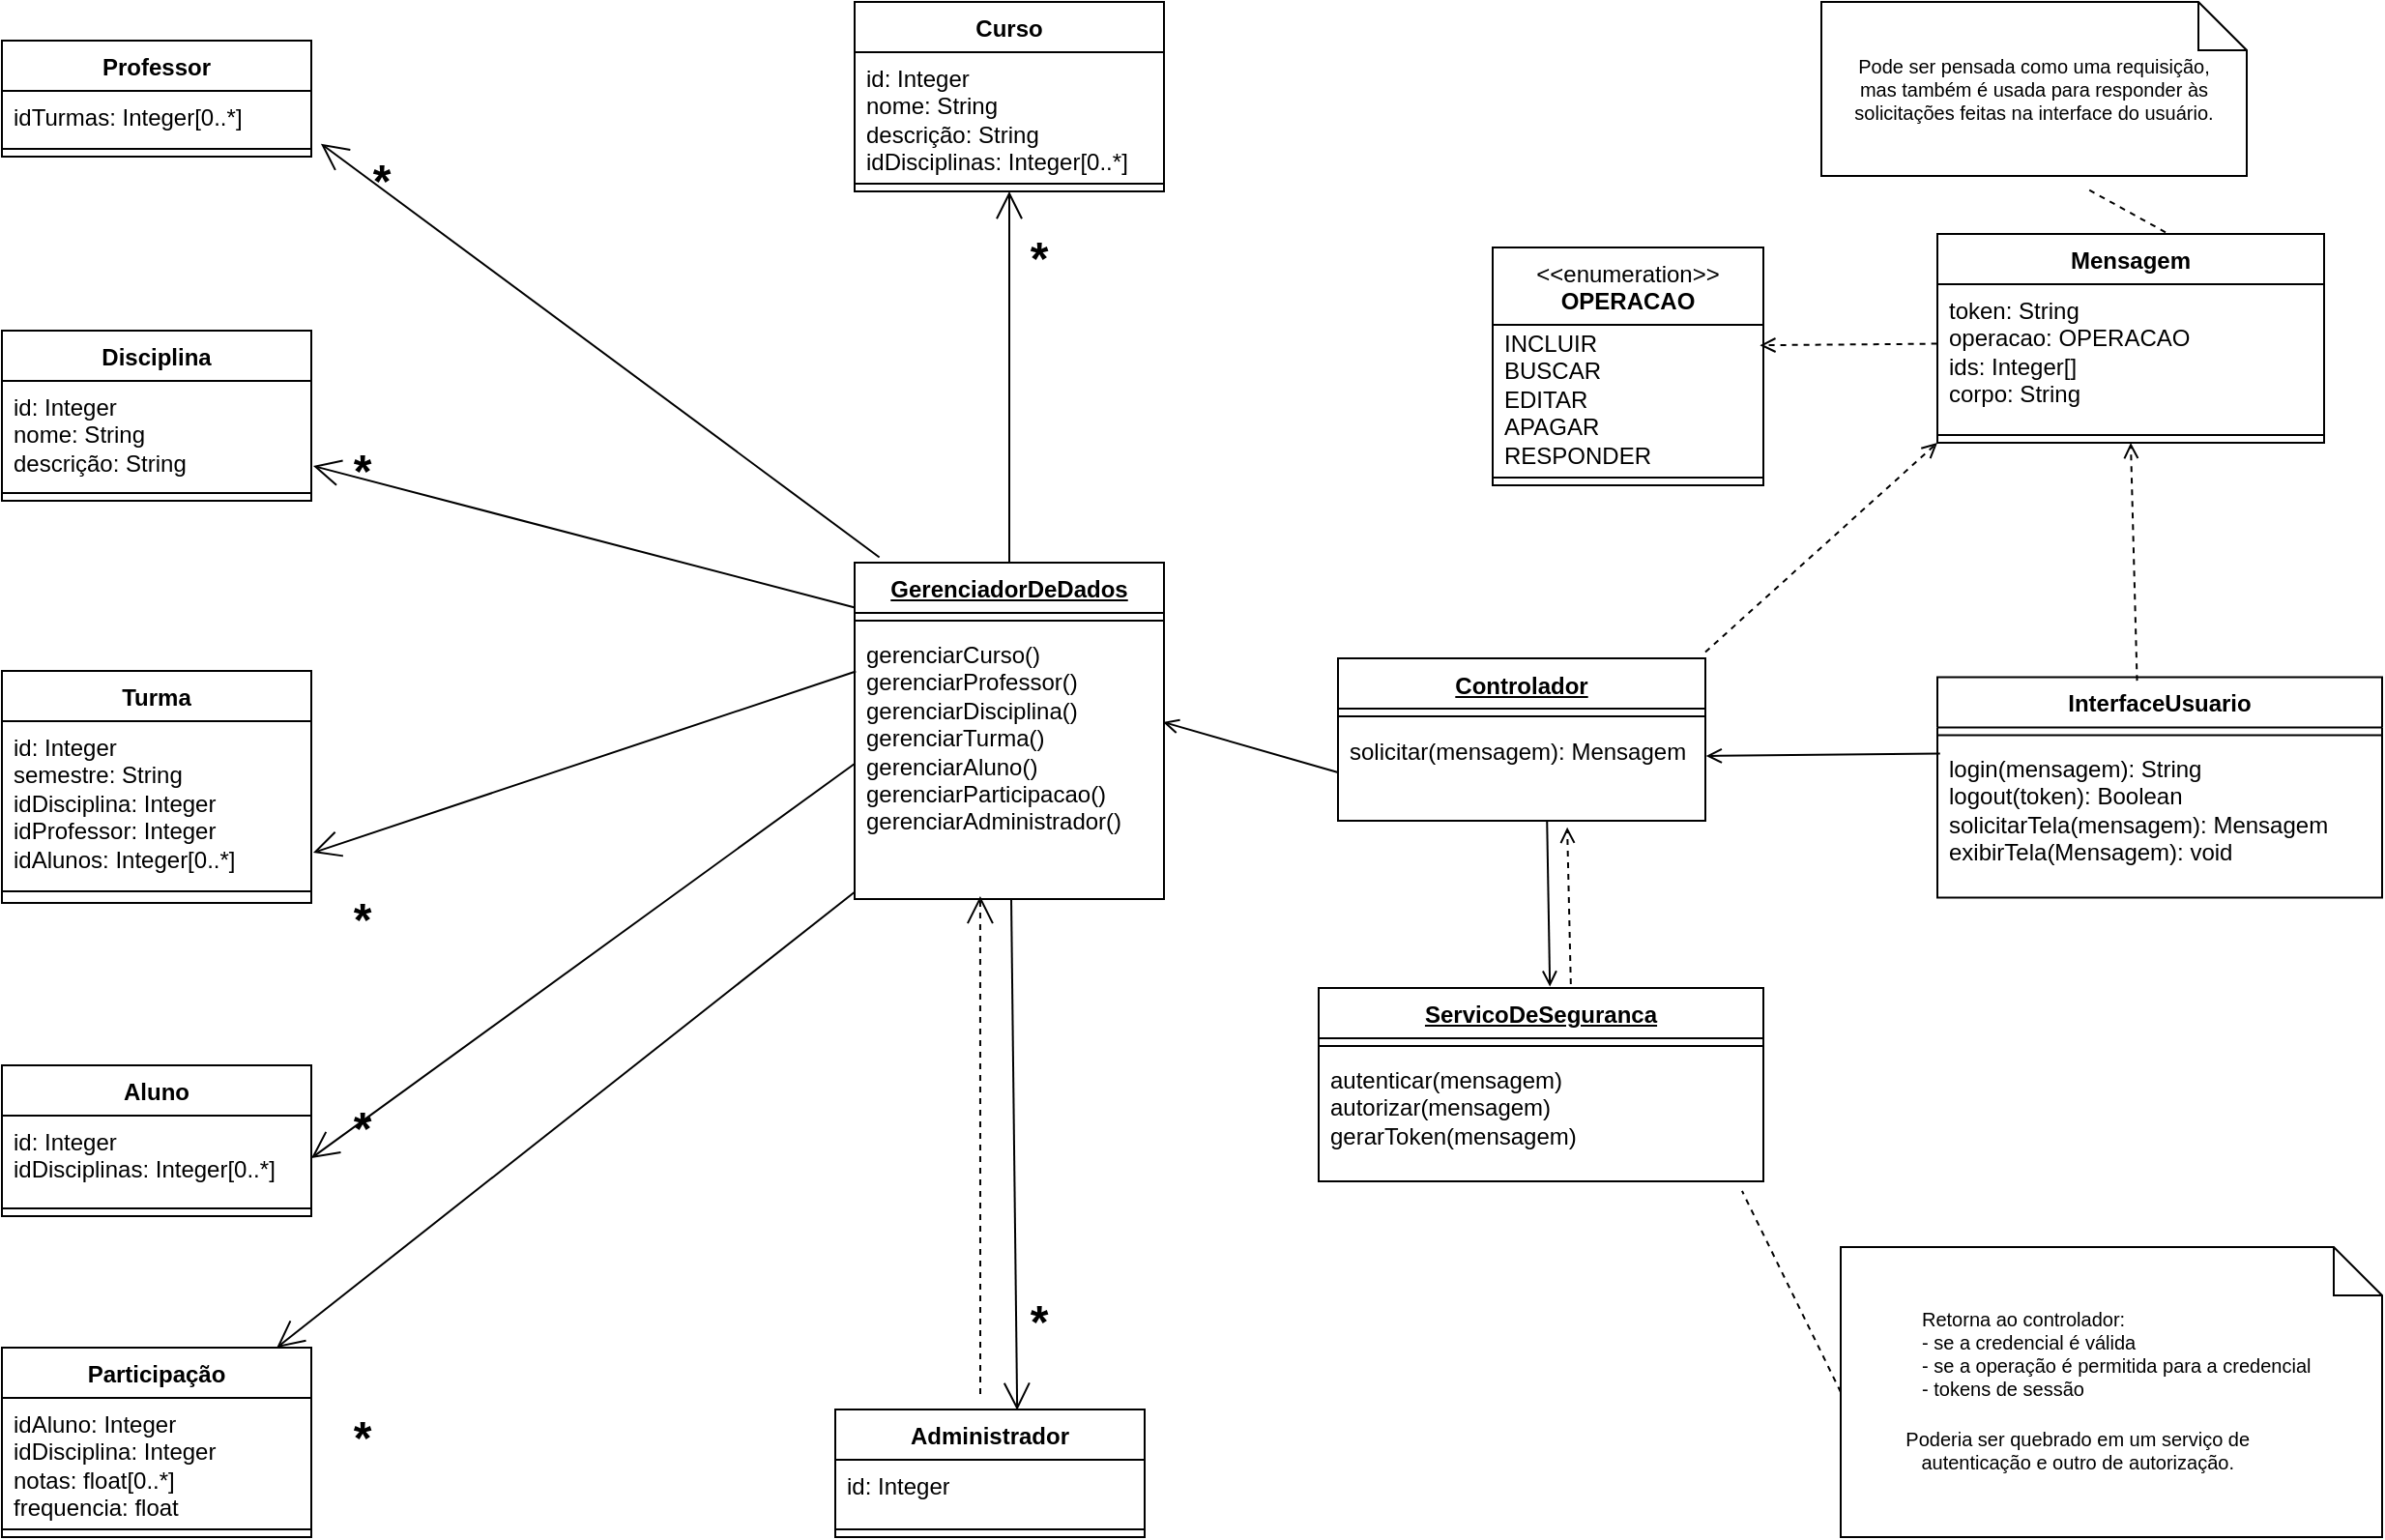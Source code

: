 <mxfile version="23.1.5" type="device">
  <diagram name="Página-1" id="evqLYOdlQefZDWV36I06">
    <mxGraphModel dx="2442" dy="2509" grid="1" gridSize="10" guides="1" tooltips="1" connect="1" arrows="1" fold="1" page="0" pageScale="1" pageWidth="827" pageHeight="1169" math="0" shadow="0">
      <root>
        <mxCell id="0" />
        <mxCell id="1" parent="0" />
        <mxCell id="RMKO6kotr09HRD4WkbEx-7" value="" style="endArrow=open;endFill=1;endSize=12;html=1;rounded=0;entryX=1.031;entryY=0.333;entryDx=0;entryDy=0;entryPerimeter=0;exitX=0.08;exitY=-0.016;exitDx=0;exitDy=0;exitPerimeter=0;" parent="1" source="RMKO6kotr09HRD4WkbEx-42" edge="1">
          <mxGeometry width="160" relative="1" as="geometry">
            <mxPoint x="-368.206" y="-887" as="sourcePoint" />
            <mxPoint x="-466.04" y="-1376.68" as="targetPoint" />
          </mxGeometry>
        </mxCell>
        <mxCell id="RMKO6kotr09HRD4WkbEx-8" value="" style="endArrow=open;endFill=1;endSize=12;html=1;rounded=0;exitX=0.019;exitY=-0.077;exitDx=0;exitDy=0;exitPerimeter=0;" parent="1" edge="1">
          <mxGeometry width="160" relative="1" as="geometry">
            <mxPoint x="-186.96" y="-1136.002" as="sourcePoint" />
            <mxPoint x="-470" y="-1210" as="targetPoint" />
          </mxGeometry>
        </mxCell>
        <mxCell id="RMKO6kotr09HRD4WkbEx-9" value="" style="endArrow=open;endFill=1;endSize=12;html=1;rounded=0;entryX=1;entryY=0.5;entryDx=0;entryDy=0;exitX=0;exitY=0.5;exitDx=0;exitDy=0;" parent="1" source="RMKO6kotr09HRD4WkbEx-45" target="RMKO6kotr09HRD4WkbEx-39" edge="1">
          <mxGeometry width="160" relative="1" as="geometry">
            <mxPoint x="-550" y="-753.306" as="sourcePoint" />
            <mxPoint x="-340" y="-750" as="targetPoint" />
          </mxGeometry>
        </mxCell>
        <mxCell id="RMKO6kotr09HRD4WkbEx-10" value="" style="endArrow=open;endFill=1;endSize=12;html=1;rounded=0;exitX=0.004;exitY=0.159;exitDx=0;exitDy=0;exitPerimeter=0;" parent="1" source="RMKO6kotr09HRD4WkbEx-45" edge="1">
          <mxGeometry width="160" relative="1" as="geometry">
            <mxPoint x="-200" y="-950" as="sourcePoint" />
            <mxPoint x="-470" y="-1010" as="targetPoint" />
          </mxGeometry>
        </mxCell>
        <mxCell id="RMKO6kotr09HRD4WkbEx-18" value="Administrador" style="swimlane;fontStyle=1;align=center;verticalAlign=top;childLayout=stackLayout;horizontal=1;startSize=26;horizontalStack=0;resizeParent=1;resizeParentMax=0;resizeLast=0;collapsible=1;marginBottom=0;whiteSpace=wrap;html=1;" parent="1" vertex="1">
          <mxGeometry x="-200" y="-722" width="160" height="66" as="geometry" />
        </mxCell>
        <mxCell id="RMKO6kotr09HRD4WkbEx-19" value="id: Integer" style="text;strokeColor=none;fillColor=none;align=left;verticalAlign=top;spacingLeft=4;spacingRight=4;overflow=hidden;rotatable=0;points=[[0,0.5],[1,0.5]];portConstraint=eastwest;whiteSpace=wrap;html=1;" parent="RMKO6kotr09HRD4WkbEx-18" vertex="1">
          <mxGeometry y="26" width="160" height="32" as="geometry" />
        </mxCell>
        <mxCell id="RMKO6kotr09HRD4WkbEx-20" value="" style="line;strokeWidth=1;fillColor=none;align=left;verticalAlign=middle;spacingTop=-1;spacingLeft=3;spacingRight=3;rotatable=0;labelPosition=right;points=[];portConstraint=eastwest;strokeColor=inherit;" parent="RMKO6kotr09HRD4WkbEx-18" vertex="1">
          <mxGeometry y="58" width="160" height="8" as="geometry" />
        </mxCell>
        <mxCell id="RMKO6kotr09HRD4WkbEx-22" value="InterfaceUsuario" style="swimlane;fontStyle=1;align=center;verticalAlign=top;childLayout=stackLayout;horizontal=1;startSize=26;horizontalStack=0;resizeParent=1;resizeParentMax=0;resizeLast=0;collapsible=1;marginBottom=0;whiteSpace=wrap;html=1;" parent="1" vertex="1">
          <mxGeometry x="370" y="-1100.75" width="230" height="114" as="geometry" />
        </mxCell>
        <mxCell id="RMKO6kotr09HRD4WkbEx-24" value="" style="line;strokeWidth=1;fillColor=none;align=left;verticalAlign=middle;spacingTop=-1;spacingLeft=3;spacingRight=3;rotatable=0;labelPosition=right;points=[];portConstraint=eastwest;strokeColor=inherit;" parent="RMKO6kotr09HRD4WkbEx-22" vertex="1">
          <mxGeometry y="26" width="230" height="8" as="geometry" />
        </mxCell>
        <mxCell id="RMKO6kotr09HRD4WkbEx-25" value="login(mensagem): String&lt;br&gt;logout(token): Boolean&lt;br&gt;solicitarTela(mensagem): Mensagem&lt;br&gt;exibirTela(Mensagem): void" style="text;strokeColor=none;fillColor=none;align=left;verticalAlign=top;spacingLeft=4;spacingRight=4;overflow=hidden;rotatable=0;points=[[0,0.5],[1,0.5]];portConstraint=eastwest;whiteSpace=wrap;html=1;" parent="RMKO6kotr09HRD4WkbEx-22" vertex="1">
          <mxGeometry y="34" width="230" height="80" as="geometry" />
        </mxCell>
        <mxCell id="RMKO6kotr09HRD4WkbEx-26" value="Professor" style="swimlane;fontStyle=1;align=center;verticalAlign=top;childLayout=stackLayout;horizontal=1;startSize=26;horizontalStack=0;resizeParent=1;resizeParentMax=0;resizeLast=0;collapsible=1;marginBottom=0;whiteSpace=wrap;html=1;" parent="1" vertex="1">
          <mxGeometry x="-631" y="-1430" width="160" height="60" as="geometry" />
        </mxCell>
        <mxCell id="RMKO6kotr09HRD4WkbEx-27" value="idTurmas: Integer[0..*]" style="text;strokeColor=none;fillColor=none;align=left;verticalAlign=top;spacingLeft=4;spacingRight=4;overflow=hidden;rotatable=0;points=[[0,0.5],[1,0.5]];portConstraint=eastwest;whiteSpace=wrap;html=1;" parent="RMKO6kotr09HRD4WkbEx-26" vertex="1">
          <mxGeometry y="26" width="160" height="26" as="geometry" />
        </mxCell>
        <mxCell id="RMKO6kotr09HRD4WkbEx-28" value="" style="line;strokeWidth=1;fillColor=none;align=left;verticalAlign=middle;spacingTop=-1;spacingLeft=3;spacingRight=3;rotatable=0;labelPosition=right;points=[];portConstraint=eastwest;strokeColor=inherit;" parent="RMKO6kotr09HRD4WkbEx-26" vertex="1">
          <mxGeometry y="52" width="160" height="8" as="geometry" />
        </mxCell>
        <mxCell id="RMKO6kotr09HRD4WkbEx-30" value="Disciplina" style="swimlane;fontStyle=1;align=center;verticalAlign=top;childLayout=stackLayout;horizontal=1;startSize=26;horizontalStack=0;resizeParent=1;resizeParentMax=0;resizeLast=0;collapsible=1;marginBottom=0;whiteSpace=wrap;html=1;" parent="1" vertex="1">
          <mxGeometry x="-631" y="-1280" width="160" height="88" as="geometry" />
        </mxCell>
        <mxCell id="RMKO6kotr09HRD4WkbEx-31" value="id: Integer&lt;div&gt;nome: String&lt;/div&gt;descrição: String" style="text;strokeColor=none;fillColor=none;align=left;verticalAlign=top;spacingLeft=4;spacingRight=4;overflow=hidden;rotatable=0;points=[[0,0.5],[1,0.5]];portConstraint=eastwest;whiteSpace=wrap;html=1;" parent="RMKO6kotr09HRD4WkbEx-30" vertex="1">
          <mxGeometry y="26" width="160" height="54" as="geometry" />
        </mxCell>
        <mxCell id="RMKO6kotr09HRD4WkbEx-32" value="" style="line;strokeWidth=1;fillColor=none;align=left;verticalAlign=middle;spacingTop=-1;spacingLeft=3;spacingRight=3;rotatable=0;labelPosition=right;points=[];portConstraint=eastwest;strokeColor=inherit;" parent="RMKO6kotr09HRD4WkbEx-30" vertex="1">
          <mxGeometry y="80" width="160" height="8" as="geometry" />
        </mxCell>
        <mxCell id="RMKO6kotr09HRD4WkbEx-34" value="Turma" style="swimlane;fontStyle=1;align=center;verticalAlign=top;childLayout=stackLayout;horizontal=1;startSize=26;horizontalStack=0;resizeParent=1;resizeParentMax=0;resizeLast=0;collapsible=1;marginBottom=0;whiteSpace=wrap;html=1;" parent="1" vertex="1">
          <mxGeometry x="-631" y="-1104" width="160" height="120" as="geometry" />
        </mxCell>
        <mxCell id="RMKO6kotr09HRD4WkbEx-35" value="&lt;div&gt;id: Integer&lt;/div&gt;&lt;div&gt;semestre: String&lt;br&gt;&lt;/div&gt;&lt;div&gt;idDisciplina: Integer&lt;/div&gt;&lt;div&gt;idProfessor: Integer&lt;/div&gt;&lt;div&gt;idAlunos: Integer[0..*]&lt;/div&gt;" style="text;strokeColor=none;fillColor=none;align=left;verticalAlign=top;spacingLeft=4;spacingRight=4;overflow=hidden;rotatable=0;points=[[0,0.5],[1,0.5]];portConstraint=eastwest;whiteSpace=wrap;html=1;" parent="RMKO6kotr09HRD4WkbEx-34" vertex="1">
          <mxGeometry y="26" width="160" height="84" as="geometry" />
        </mxCell>
        <mxCell id="RMKO6kotr09HRD4WkbEx-36" value="" style="line;strokeWidth=1;fillColor=none;align=left;verticalAlign=middle;spacingTop=-1;spacingLeft=3;spacingRight=3;rotatable=0;labelPosition=right;points=[];portConstraint=eastwest;strokeColor=inherit;" parent="RMKO6kotr09HRD4WkbEx-34" vertex="1">
          <mxGeometry y="110" width="160" height="8" as="geometry" />
        </mxCell>
        <mxCell id="RMKO6kotr09HRD4WkbEx-37" value="&lt;div&gt;&lt;br&gt;&lt;/div&gt;" style="text;strokeColor=none;fillColor=none;align=left;verticalAlign=top;spacingLeft=4;spacingRight=4;overflow=hidden;rotatable=0;points=[[0,0.5],[1,0.5]];portConstraint=eastwest;whiteSpace=wrap;html=1;" parent="RMKO6kotr09HRD4WkbEx-34" vertex="1">
          <mxGeometry y="118" width="160" height="2" as="geometry" />
        </mxCell>
        <mxCell id="RMKO6kotr09HRD4WkbEx-38" value="Aluno" style="swimlane;fontStyle=1;align=center;verticalAlign=top;childLayout=stackLayout;horizontal=1;startSize=26;horizontalStack=0;resizeParent=1;resizeParentMax=0;resizeLast=0;collapsible=1;marginBottom=0;whiteSpace=wrap;html=1;" parent="1" vertex="1">
          <mxGeometry x="-631" y="-900" width="160" height="78" as="geometry" />
        </mxCell>
        <mxCell id="RMKO6kotr09HRD4WkbEx-39" value="&lt;div&gt;id: Integer&lt;/div&gt;&lt;div&gt;idDisciplinas: Integer[0..*]&lt;br&gt;&lt;/div&gt;" style="text;strokeColor=none;fillColor=none;align=left;verticalAlign=top;spacingLeft=4;spacingRight=4;overflow=hidden;rotatable=0;points=[[0,0.5],[1,0.5]];portConstraint=eastwest;whiteSpace=wrap;html=1;" parent="RMKO6kotr09HRD4WkbEx-38" vertex="1">
          <mxGeometry y="26" width="160" height="44" as="geometry" />
        </mxCell>
        <mxCell id="RMKO6kotr09HRD4WkbEx-40" value="" style="line;strokeWidth=1;fillColor=none;align=left;verticalAlign=middle;spacingTop=-1;spacingLeft=3;spacingRight=3;rotatable=0;labelPosition=right;points=[];portConstraint=eastwest;strokeColor=inherit;" parent="RMKO6kotr09HRD4WkbEx-38" vertex="1">
          <mxGeometry y="70" width="160" height="8" as="geometry" />
        </mxCell>
        <mxCell id="RMKO6kotr09HRD4WkbEx-42" value="&lt;u&gt;GerenciadorDeDados&lt;/u&gt;" style="swimlane;fontStyle=1;align=center;verticalAlign=top;childLayout=stackLayout;horizontal=1;startSize=26;horizontalStack=0;resizeParent=1;resizeParentMax=0;resizeLast=0;collapsible=1;marginBottom=0;whiteSpace=wrap;html=1;" parent="1" vertex="1">
          <mxGeometry x="-190" y="-1160" width="160" height="174" as="geometry" />
        </mxCell>
        <mxCell id="RMKO6kotr09HRD4WkbEx-44" value="" style="line;strokeWidth=1;fillColor=none;align=left;verticalAlign=middle;spacingTop=-1;spacingLeft=3;spacingRight=3;rotatable=0;labelPosition=right;points=[];portConstraint=eastwest;strokeColor=inherit;" parent="RMKO6kotr09HRD4WkbEx-42" vertex="1">
          <mxGeometry y="26" width="160" height="8" as="geometry" />
        </mxCell>
        <mxCell id="RMKO6kotr09HRD4WkbEx-45" value="gerenciarCurso()&lt;br&gt;&lt;div&gt;gerenciarProfessor()&lt;/div&gt;&lt;div&gt;gerenciarDisciplina()&lt;br&gt;&lt;/div&gt;&lt;div&gt;gerenciarTurma()&lt;/div&gt;&lt;div&gt;gerenciarAluno()&lt;/div&gt;&lt;div&gt;gerenciarParticipacao()&lt;/div&gt;&lt;div&gt;gerenciarAdministrador()&lt;/div&gt;&lt;div&gt;&lt;br&gt;&lt;/div&gt;" style="text;strokeColor=none;fillColor=none;align=left;verticalAlign=top;spacingLeft=4;spacingRight=4;overflow=hidden;rotatable=0;points=[[0,0.5],[1,0.5]];portConstraint=eastwest;whiteSpace=wrap;html=1;" parent="RMKO6kotr09HRD4WkbEx-42" vertex="1">
          <mxGeometry y="34" width="160" height="140" as="geometry" />
        </mxCell>
        <mxCell id="RMKO6kotr09HRD4WkbEx-46" value="Curso" style="swimlane;fontStyle=1;align=center;verticalAlign=top;childLayout=stackLayout;horizontal=1;startSize=26;horizontalStack=0;resizeParent=1;resizeParentMax=0;resizeLast=0;collapsible=1;marginBottom=0;whiteSpace=wrap;html=1;" parent="1" vertex="1">
          <mxGeometry x="-190" y="-1450" width="160" height="98" as="geometry" />
        </mxCell>
        <mxCell id="RMKO6kotr09HRD4WkbEx-47" value="&lt;div&gt;id: Integer&lt;/div&gt;&lt;div&gt;nome: String&lt;/div&gt;&lt;div&gt;descrição: String&lt;br&gt;&lt;/div&gt;&lt;div&gt;idDisciplinas: Integer[0..*]&lt;/div&gt;" style="text;strokeColor=none;fillColor=none;align=left;verticalAlign=top;spacingLeft=4;spacingRight=4;overflow=hidden;rotatable=0;points=[[0,0.5],[1,0.5]];portConstraint=eastwest;whiteSpace=wrap;html=1;" parent="RMKO6kotr09HRD4WkbEx-46" vertex="1">
          <mxGeometry y="26" width="160" height="64" as="geometry" />
        </mxCell>
        <mxCell id="RMKO6kotr09HRD4WkbEx-48" value="" style="line;strokeWidth=1;fillColor=none;align=left;verticalAlign=middle;spacingTop=-1;spacingLeft=3;spacingRight=3;rotatable=0;labelPosition=right;points=[];portConstraint=eastwest;strokeColor=inherit;" parent="RMKO6kotr09HRD4WkbEx-46" vertex="1">
          <mxGeometry y="90" width="160" height="8" as="geometry" />
        </mxCell>
        <mxCell id="RMKO6kotr09HRD4WkbEx-51" value="" style="endArrow=open;endFill=1;endSize=12;html=1;rounded=0;" parent="1" source="RMKO6kotr09HRD4WkbEx-42" target="RMKO6kotr09HRD4WkbEx-46" edge="1">
          <mxGeometry width="160" relative="1" as="geometry">
            <mxPoint x="-531" y="-870" as="sourcePoint" />
            <mxPoint x="-419" y="-1040" as="targetPoint" />
          </mxGeometry>
        </mxCell>
        <mxCell id="RMKO6kotr09HRD4WkbEx-62" value="" style="endArrow=open;endFill=1;endSize=12;html=1;rounded=0;entryX=0.588;entryY=0.006;entryDx=0;entryDy=0;entryPerimeter=0;" parent="1" source="RMKO6kotr09HRD4WkbEx-42" target="RMKO6kotr09HRD4WkbEx-18" edge="1">
          <mxGeometry width="160" relative="1" as="geometry">
            <mxPoint x="-190" y="-710" as="sourcePoint" />
            <mxPoint x="-117" y="-746" as="targetPoint" />
          </mxGeometry>
        </mxCell>
        <mxCell id="RMKO6kotr09HRD4WkbEx-64" value="" style="endArrow=open;endSize=12;dashed=1;html=1;rounded=0;entryX=0.406;entryY=0.989;entryDx=0;entryDy=0;entryPerimeter=0;" parent="1" target="RMKO6kotr09HRD4WkbEx-45" edge="1">
          <mxGeometry width="160" relative="1" as="geometry">
            <mxPoint x="-125" y="-730" as="sourcePoint" />
            <mxPoint x="-532" y="-703" as="targetPoint" />
            <Array as="points" />
          </mxGeometry>
        </mxCell>
        <mxCell id="RMKO6kotr09HRD4WkbEx-67" value="Participação" style="swimlane;fontStyle=1;align=center;verticalAlign=top;childLayout=stackLayout;horizontal=1;startSize=26;horizontalStack=0;resizeParent=1;resizeParentMax=0;resizeLast=0;collapsible=1;marginBottom=0;whiteSpace=wrap;html=1;" parent="1" vertex="1">
          <mxGeometry x="-631" y="-754" width="160" height="98" as="geometry" />
        </mxCell>
        <mxCell id="RMKO6kotr09HRD4WkbEx-68" value="&lt;div&gt;idAluno: Integer&lt;/div&gt;&lt;div&gt;idDisciplina: Integer&lt;/div&gt;&lt;div&gt;notas: float[0..*]&lt;/div&gt;&lt;div&gt;frequencia: float&lt;br&gt;&lt;/div&gt;" style="text;strokeColor=none;fillColor=none;align=left;verticalAlign=top;spacingLeft=4;spacingRight=4;overflow=hidden;rotatable=0;points=[[0,0.5],[1,0.5]];portConstraint=eastwest;whiteSpace=wrap;html=1;" parent="RMKO6kotr09HRD4WkbEx-67" vertex="1">
          <mxGeometry y="26" width="160" height="64" as="geometry" />
        </mxCell>
        <mxCell id="RMKO6kotr09HRD4WkbEx-69" value="" style="line;strokeWidth=1;fillColor=none;align=left;verticalAlign=middle;spacingTop=-1;spacingLeft=3;spacingRight=3;rotatable=0;labelPosition=right;points=[];portConstraint=eastwest;strokeColor=inherit;" parent="RMKO6kotr09HRD4WkbEx-67" vertex="1">
          <mxGeometry y="90" width="160" height="8" as="geometry" />
        </mxCell>
        <mxCell id="RMKO6kotr09HRD4WkbEx-71" value="" style="endArrow=open;endFill=1;endSize=12;html=1;rounded=0;exitX=0.001;exitY=0.973;exitDx=0;exitDy=0;exitPerimeter=0;" parent="1" source="RMKO6kotr09HRD4WkbEx-45" target="RMKO6kotr09HRD4WkbEx-67" edge="1">
          <mxGeometry width="160" relative="1" as="geometry">
            <mxPoint x="-200" y="-974" as="sourcePoint" />
            <mxPoint x="-630" y="-956" as="targetPoint" />
          </mxGeometry>
        </mxCell>
        <mxCell id="RMKO6kotr09HRD4WkbEx-75" value="&lt;font style=&quot;font-size: 24px;&quot;&gt;*&lt;/font&gt;" style="text;align=center;fontStyle=1;verticalAlign=middle;spacingLeft=3;spacingRight=3;strokeColor=none;rotatable=0;points=[[0,0.5],[1,0.5]];portConstraint=eastwest;html=1;" parent="1" vertex="1">
          <mxGeometry x="-110" y="-1330" width="30" height="26" as="geometry" />
        </mxCell>
        <mxCell id="RMKO6kotr09HRD4WkbEx-76" value="&lt;font style=&quot;font-size: 24px;&quot;&gt;*&lt;/font&gt;" style="text;align=center;fontStyle=1;verticalAlign=middle;spacingLeft=3;spacingRight=3;strokeColor=none;rotatable=0;points=[[0,0.5],[1,0.5]];portConstraint=eastwest;html=1;" parent="1" vertex="1">
          <mxGeometry x="-450" y="-1370" width="30" height="26" as="geometry" />
        </mxCell>
        <mxCell id="RMKO6kotr09HRD4WkbEx-77" value="&lt;font style=&quot;font-size: 24px;&quot;&gt;*&lt;/font&gt;" style="text;align=center;fontStyle=1;verticalAlign=middle;spacingLeft=3;spacingRight=3;strokeColor=none;rotatable=0;points=[[0,0.5],[1,0.5]];portConstraint=eastwest;html=1;" parent="1" vertex="1">
          <mxGeometry x="-460" y="-1220" width="30" height="26" as="geometry" />
        </mxCell>
        <mxCell id="RMKO6kotr09HRD4WkbEx-78" value="&lt;font style=&quot;font-size: 24px;&quot;&gt;*&lt;/font&gt;" style="text;align=center;fontStyle=1;verticalAlign=middle;spacingLeft=3;spacingRight=3;strokeColor=none;rotatable=0;points=[[0,0.5],[1,0.5]];portConstraint=eastwest;html=1;" parent="1" vertex="1">
          <mxGeometry x="-460" y="-990" width="30" height="30" as="geometry" />
        </mxCell>
        <mxCell id="RMKO6kotr09HRD4WkbEx-79" value="&lt;font style=&quot;font-size: 24px;&quot;&gt;*&lt;/font&gt;" style="text;align=center;fontStyle=1;verticalAlign=middle;spacingLeft=3;spacingRight=3;strokeColor=none;rotatable=0;points=[[0,0.5],[1,0.5]];portConstraint=eastwest;html=1;" parent="1" vertex="1">
          <mxGeometry x="-460" y="-880" width="30" height="26" as="geometry" />
        </mxCell>
        <mxCell id="RMKO6kotr09HRD4WkbEx-80" value="&lt;font style=&quot;font-size: 24px;&quot;&gt;*&lt;/font&gt;" style="text;align=center;fontStyle=1;verticalAlign=middle;spacingLeft=3;spacingRight=3;strokeColor=none;rotatable=0;points=[[0,0.5],[1,0.5]];portConstraint=eastwest;html=1;" parent="1" vertex="1">
          <mxGeometry x="-460" y="-720" width="30" height="25" as="geometry" />
        </mxCell>
        <mxCell id="RMKO6kotr09HRD4WkbEx-81" value="&lt;font style=&quot;font-size: 24px;&quot;&gt;*&lt;/font&gt;" style="text;align=center;fontStyle=1;verticalAlign=middle;spacingLeft=3;spacingRight=3;strokeColor=none;rotatable=0;points=[[0,0.5],[1,0.5]];portConstraint=eastwest;html=1;" parent="1" vertex="1">
          <mxGeometry x="-110" y="-780" width="30" height="26" as="geometry" />
        </mxCell>
        <mxCell id="emz3BBwZMGsStCKL-ABv-24" value="&lt;u&gt;Controlador&lt;/u&gt;" style="swimlane;fontStyle=1;align=center;verticalAlign=top;childLayout=stackLayout;horizontal=1;startSize=26;horizontalStack=0;resizeParent=1;resizeParentMax=0;resizeLast=0;collapsible=1;marginBottom=0;whiteSpace=wrap;html=1;" vertex="1" parent="1">
          <mxGeometry x="60" y="-1110.5" width="190" height="84" as="geometry" />
        </mxCell>
        <mxCell id="emz3BBwZMGsStCKL-ABv-26" value="" style="line;strokeWidth=1;fillColor=none;align=left;verticalAlign=middle;spacingTop=-1;spacingLeft=3;spacingRight=3;rotatable=0;labelPosition=right;points=[];portConstraint=eastwest;strokeColor=inherit;" vertex="1" parent="emz3BBwZMGsStCKL-ABv-24">
          <mxGeometry y="26" width="190" height="8" as="geometry" />
        </mxCell>
        <mxCell id="emz3BBwZMGsStCKL-ABv-27" value="solicitar(mensagem): Mensagem" style="text;strokeColor=none;fillColor=none;align=left;verticalAlign=top;spacingLeft=4;spacingRight=4;overflow=hidden;rotatable=0;points=[[0,0.5],[1,0.5]];portConstraint=eastwest;whiteSpace=wrap;html=1;" vertex="1" parent="emz3BBwZMGsStCKL-ABv-24">
          <mxGeometry y="34" width="190" height="50" as="geometry" />
        </mxCell>
        <mxCell id="emz3BBwZMGsStCKL-ABv-36" value="Mensagem" style="swimlane;fontStyle=1;align=center;verticalAlign=top;childLayout=stackLayout;horizontal=1;startSize=26;horizontalStack=0;resizeParent=1;resizeParentMax=0;resizeLast=0;collapsible=1;marginBottom=0;whiteSpace=wrap;html=1;" vertex="1" parent="1">
          <mxGeometry x="370" y="-1330" width="200" height="108" as="geometry" />
        </mxCell>
        <mxCell id="emz3BBwZMGsStCKL-ABv-37" value="token: String&lt;br&gt;operacao: OPERACAO&lt;div&gt;ids: Integer[]&lt;/div&gt;&lt;div&gt;corpo: String&lt;/div&gt;" style="text;strokeColor=none;fillColor=none;align=left;verticalAlign=top;spacingLeft=4;spacingRight=4;overflow=hidden;rotatable=0;points=[[0,0.5],[1,0.5]];portConstraint=eastwest;whiteSpace=wrap;html=1;" vertex="1" parent="emz3BBwZMGsStCKL-ABv-36">
          <mxGeometry y="26" width="200" height="74" as="geometry" />
        </mxCell>
        <mxCell id="emz3BBwZMGsStCKL-ABv-38" value="" style="line;strokeWidth=1;fillColor=none;align=left;verticalAlign=middle;spacingTop=-1;spacingLeft=3;spacingRight=3;rotatable=0;labelPosition=right;points=[];portConstraint=eastwest;strokeColor=inherit;" vertex="1" parent="emz3BBwZMGsStCKL-ABv-36">
          <mxGeometry y="100" width="200" height="8" as="geometry" />
        </mxCell>
        <mxCell id="emz3BBwZMGsStCKL-ABv-43" value="&amp;lt;&amp;lt;enumeration&amp;gt;&amp;gt;&lt;br&gt;&lt;b&gt;OPERACAO&lt;/b&gt;" style="swimlane;fontStyle=0;align=center;verticalAlign=top;childLayout=stackLayout;horizontal=1;startSize=40;horizontalStack=0;resizeParent=1;resizeParentMax=0;resizeLast=0;collapsible=0;marginBottom=0;html=1;whiteSpace=wrap;" vertex="1" parent="1">
          <mxGeometry x="140" y="-1323" width="140" height="123" as="geometry" />
        </mxCell>
        <mxCell id="emz3BBwZMGsStCKL-ABv-45" value="INCLUIR&lt;br&gt;BUSCAR&lt;br&gt;EDITAR&lt;br&gt;APAGAR&lt;br&gt;RESPONDER" style="text;html=1;strokeColor=none;fillColor=none;align=left;verticalAlign=middle;spacingLeft=4;spacingRight=4;overflow=hidden;rotatable=0;points=[[0,0.5],[1,0.5]];portConstraint=eastwest;whiteSpace=wrap;" vertex="1" parent="emz3BBwZMGsStCKL-ABv-43">
          <mxGeometry y="40" width="140" height="75" as="geometry" />
        </mxCell>
        <mxCell id="emz3BBwZMGsStCKL-ABv-48" value="" style="line;strokeWidth=1;fillColor=none;align=left;verticalAlign=middle;spacingTop=-1;spacingLeft=3;spacingRight=3;rotatable=0;labelPosition=right;points=[];portConstraint=eastwest;" vertex="1" parent="emz3BBwZMGsStCKL-ABv-43">
          <mxGeometry y="115" width="140" height="8" as="geometry" />
        </mxCell>
        <mxCell id="emz3BBwZMGsStCKL-ABv-51" style="rounded=0;orthogonalLoop=1;jettySize=auto;html=1;dashed=1;endArrow=open;endFill=0;exitX=-0.001;exitY=0.416;exitDx=0;exitDy=0;exitPerimeter=0;entryX=0.987;entryY=0.141;entryDx=0;entryDy=0;entryPerimeter=0;" edge="1" parent="1" source="emz3BBwZMGsStCKL-ABv-37" target="emz3BBwZMGsStCKL-ABv-45">
          <mxGeometry relative="1" as="geometry">
            <mxPoint x="480" y="-1144.5" as="sourcePoint" />
            <mxPoint x="480" y="-1245.5" as="targetPoint" />
          </mxGeometry>
        </mxCell>
        <mxCell id="emz3BBwZMGsStCKL-ABv-35" style="rounded=0;orthogonalLoop=1;jettySize=auto;html=1;dashed=1;endArrow=open;endFill=0;exitX=0.449;exitY=0.016;exitDx=0;exitDy=0;exitPerimeter=0;entryX=0.5;entryY=1;entryDx=0;entryDy=0;" edge="1" parent="1" source="RMKO6kotr09HRD4WkbEx-22" target="emz3BBwZMGsStCKL-ABv-36">
          <mxGeometry relative="1" as="geometry">
            <mxPoint x="489" y="-1125.5" as="sourcePoint" />
            <mxPoint x="570" y="-1263.5" as="targetPoint" />
          </mxGeometry>
        </mxCell>
        <mxCell id="emz3BBwZMGsStCKL-ABv-57" value="&lt;blockquote style=&quot;margin: 0 0 0 40px; border: none; padding: 0px;&quot;&gt;&lt;/blockquote&gt;&lt;blockquote style=&quot;margin: 0 0 0 40px; border: none; padding: 0px;&quot;&gt;&lt;/blockquote&gt;&lt;blockquote style=&quot;margin: 0 0 0 40px; border: none; padding: 0px;&quot;&gt;&lt;span style=&quot;background-color: initial; font-size: 10px;&quot;&gt;&lt;div style=&quot;&quot;&gt;&lt;span style=&quot;background-color: initial;&quot;&gt;Retorna ao controlador:&lt;/span&gt;&lt;/div&gt;&lt;/span&gt;&lt;/blockquote&gt;&lt;blockquote style=&quot;margin: 0 0 0 40px; border: none; padding: 0px;&quot;&gt;&lt;/blockquote&gt;&lt;blockquote style=&quot;margin: 0 0 0 40px; border: none; padding: 0px;&quot;&gt;&lt;span style=&quot;background-color: initial; font-size: 10px;&quot;&gt;&lt;div style=&quot;&quot;&gt;&lt;span style=&quot;background-color: initial;&quot;&gt;- se a credencial é válida&lt;/span&gt;&lt;/div&gt;&lt;/span&gt;&lt;span style=&quot;background-color: initial; font-size: 10px;&quot;&gt;&lt;div style=&quot;&quot;&gt;&lt;span style=&quot;background-color: initial;&quot;&gt;- se a operação é permitida para a credencial&lt;/span&gt;&lt;/div&gt;&lt;/span&gt;&lt;span style=&quot;background-color: initial; font-size: 10px;&quot;&gt;&lt;div style=&quot;&quot;&gt;&lt;span style=&quot;background-color: initial;&quot;&gt;- tokens de sessão&lt;/span&gt;&lt;/div&gt;&lt;/span&gt;&lt;/blockquote&gt;&lt;blockquote style=&quot;margin: 0 0 0 40px; border: none; padding: 0px;&quot;&gt;&lt;/blockquote&gt;&lt;blockquote style=&quot;margin: 0 0 0 40px; border: none; padding: 0px;&quot;&gt;&lt;/blockquote&gt;&lt;div style=&quot;text-align: center;&quot;&gt;&lt;span style=&quot;font-size: 10px;&quot;&gt;&lt;br&gt;&lt;/span&gt;&lt;/div&gt;&lt;font style=&quot;font-size: 10px;&quot;&gt;&lt;div style=&quot;text-align: center;&quot;&gt;&lt;span style=&quot;background-color: initial;&quot;&gt;Poderia ser quebrado em um serviço de&lt;/span&gt;&lt;/div&gt;&lt;div style=&quot;text-align: center;&quot;&gt;&lt;span style=&quot;background-color: initial;&quot;&gt;autenticação e outro de autorização.&lt;/span&gt;&lt;/div&gt;&lt;/font&gt;&lt;blockquote style=&quot;margin: 0 0 0 40px; border: none; padding: 0px;&quot;&gt;&lt;/blockquote&gt;&lt;blockquote style=&quot;margin: 0 0 0 40px; border: none; padding: 0px;&quot;&gt;&lt;/blockquote&gt;" style="shape=note2;boundedLbl=1;whiteSpace=wrap;html=1;size=25;verticalAlign=top;align=left;" vertex="1" parent="1">
          <mxGeometry x="320" y="-806" width="280" height="150" as="geometry" />
        </mxCell>
        <mxCell id="emz3BBwZMGsStCKL-ABv-58" style="rounded=0;orthogonalLoop=1;jettySize=auto;html=1;entryX=0.952;entryY=1.075;entryDx=0;entryDy=0;endArrow=none;endFill=0;dashed=1;exitX=0;exitY=0.5;exitDx=0;exitDy=0;exitPerimeter=0;entryPerimeter=0;" edge="1" parent="1" source="emz3BBwZMGsStCKL-ABv-57" target="emz3BBwZMGsStCKL-ABv-72">
          <mxGeometry relative="1" as="geometry">
            <mxPoint x="417" y="-788.5" as="sourcePoint" />
            <mxPoint x="260" y="-836.5" as="targetPoint" />
          </mxGeometry>
        </mxCell>
        <mxCell id="emz3BBwZMGsStCKL-ABv-60" style="rounded=0;orthogonalLoop=1;jettySize=auto;html=1;endArrow=open;endFill=0;exitX=0.006;exitY=0.069;exitDx=0;exitDy=0;exitPerimeter=0;entryX=1.002;entryY=0.942;entryDx=0;entryDy=0;entryPerimeter=0;" edge="1" parent="1" source="RMKO6kotr09HRD4WkbEx-25">
          <mxGeometry relative="1" as="geometry">
            <mxPoint x="382" y="-1063.5" as="sourcePoint" />
            <mxPoint x="250.38" y="-1060.008" as="targetPoint" />
          </mxGeometry>
        </mxCell>
        <mxCell id="emz3BBwZMGsStCKL-ABv-61" style="rounded=0;orthogonalLoop=1;jettySize=auto;html=1;endArrow=open;endFill=0;entryX=0.52;entryY=-0.007;entryDx=0;entryDy=0;entryPerimeter=0;exitX=0.569;exitY=1.003;exitDx=0;exitDy=0;exitPerimeter=0;" edge="1" parent="1" source="emz3BBwZMGsStCKL-ABv-27" target="emz3BBwZMGsStCKL-ABv-70">
          <mxGeometry relative="1" as="geometry">
            <mxPoint x="170" y="-995.5" as="sourcePoint" />
            <mxPoint x="169.6" y="-945.04" as="targetPoint" />
          </mxGeometry>
        </mxCell>
        <mxCell id="emz3BBwZMGsStCKL-ABv-63" style="rounded=0;orthogonalLoop=1;jettySize=auto;html=1;dashed=1;endArrow=open;endFill=0;entryX=0.624;entryY=1.068;entryDx=0;entryDy=0;entryPerimeter=0;exitX=0.567;exitY=-0.02;exitDx=0;exitDy=0;exitPerimeter=0;" edge="1" parent="1" source="emz3BBwZMGsStCKL-ABv-70" target="emz3BBwZMGsStCKL-ABv-27">
          <mxGeometry relative="1" as="geometry">
            <mxPoint x="179" y="-950.75" as="sourcePoint" />
            <mxPoint x="40" y="-944.5" as="targetPoint" />
          </mxGeometry>
        </mxCell>
        <mxCell id="emz3BBwZMGsStCKL-ABv-65" style="rounded=0;orthogonalLoop=1;jettySize=auto;html=1;endArrow=open;endFill=0;exitX=0;exitY=0.5;exitDx=0;exitDy=0;entryX=0.997;entryY=0.346;entryDx=0;entryDy=0;entryPerimeter=0;" edge="1" parent="1" source="emz3BBwZMGsStCKL-ABv-27" target="RMKO6kotr09HRD4WkbEx-45">
          <mxGeometry relative="1" as="geometry">
            <mxPoint x="90" y="-984" as="sourcePoint" />
            <mxPoint x="-30" y="-984" as="targetPoint" />
          </mxGeometry>
        </mxCell>
        <mxCell id="emz3BBwZMGsStCKL-ABv-66" style="rounded=0;orthogonalLoop=1;jettySize=auto;html=1;dashed=1;endArrow=open;endFill=0;exitX=0.449;exitY=0.016;exitDx=0;exitDy=0;exitPerimeter=0;entryX=0;entryY=1;entryDx=0;entryDy=0;" edge="1" parent="1" target="emz3BBwZMGsStCKL-ABv-36">
          <mxGeometry relative="1" as="geometry">
            <mxPoint x="250" y="-1113.75" as="sourcePoint" />
            <mxPoint x="250" y="-1274.75" as="targetPoint" />
          </mxGeometry>
        </mxCell>
        <mxCell id="emz3BBwZMGsStCKL-ABv-67" value="&lt;blockquote style=&quot;margin: 0 0 0 40px; border: none; padding: 0px;&quot;&gt;&lt;/blockquote&gt;&lt;blockquote style=&quot;margin: 0 0 0 40px; border: none; padding: 0px;&quot;&gt;&lt;/blockquote&gt;&lt;span style=&quot;background-color: initial; font-size: 10px;&quot;&gt;&lt;div style=&quot;&quot;&gt;Pode ser pensada como uma requisição, mas também é usada para responder às solicitações feitas na interface do usuário.&lt;/div&gt;&lt;/span&gt;&lt;blockquote style=&quot;margin: 0 0 0 40px; border: none; padding: 0px;&quot;&gt;&lt;/blockquote&gt;&lt;blockquote style=&quot;margin: 0 0 0 40px; border: none; padding: 0px;&quot;&gt;&lt;/blockquote&gt;" style="shape=note2;boundedLbl=1;whiteSpace=wrap;html=1;size=25;verticalAlign=middle;align=center;perimeterSpacing=5;spacing=13;" vertex="1" parent="1">
          <mxGeometry x="310" y="-1450" width="220" height="90" as="geometry" />
        </mxCell>
        <mxCell id="emz3BBwZMGsStCKL-ABv-68" style="rounded=0;orthogonalLoop=1;jettySize=auto;html=1;entryX=0.62;entryY=1.018;entryDx=0;entryDy=0;endArrow=none;endFill=0;dashed=1;exitX=0.59;exitY=-0.008;exitDx=0;exitDy=0;exitPerimeter=0;entryPerimeter=0;" edge="1" parent="1" source="emz3BBwZMGsStCKL-ABv-36" target="emz3BBwZMGsStCKL-ABv-67">
          <mxGeometry relative="1" as="geometry">
            <mxPoint x="510" y="-1294.75" as="sourcePoint" />
            <mxPoint x="450" y="-1400.75" as="targetPoint" />
          </mxGeometry>
        </mxCell>
        <mxCell id="emz3BBwZMGsStCKL-ABv-70" value="&lt;u&gt;ServicoDeSeguranca&lt;/u&gt;" style="swimlane;fontStyle=1;align=center;verticalAlign=top;childLayout=stackLayout;horizontal=1;startSize=26;horizontalStack=0;resizeParent=1;resizeParentMax=0;resizeLast=0;collapsible=1;marginBottom=0;whiteSpace=wrap;html=1;" vertex="1" parent="1">
          <mxGeometry x="50" y="-940" width="230" height="100" as="geometry" />
        </mxCell>
        <mxCell id="emz3BBwZMGsStCKL-ABv-71" value="" style="line;strokeWidth=1;fillColor=none;align=left;verticalAlign=middle;spacingTop=-1;spacingLeft=3;spacingRight=3;rotatable=0;labelPosition=right;points=[];portConstraint=eastwest;strokeColor=inherit;" vertex="1" parent="emz3BBwZMGsStCKL-ABv-70">
          <mxGeometry y="26" width="230" height="8" as="geometry" />
        </mxCell>
        <mxCell id="emz3BBwZMGsStCKL-ABv-72" value="&lt;div&gt;autenticar(mensagem)&lt;/div&gt;&lt;div&gt;autorizar(mensagem)&lt;/div&gt;&lt;div&gt;gerarToken(mensagem)&lt;/div&gt;" style="text;strokeColor=none;fillColor=none;align=left;verticalAlign=top;spacingLeft=4;spacingRight=4;overflow=hidden;rotatable=0;points=[[0,0.5],[1,0.5]];portConstraint=eastwest;whiteSpace=wrap;html=1;" vertex="1" parent="emz3BBwZMGsStCKL-ABv-70">
          <mxGeometry y="34" width="230" height="66" as="geometry" />
        </mxCell>
      </root>
    </mxGraphModel>
  </diagram>
</mxfile>
